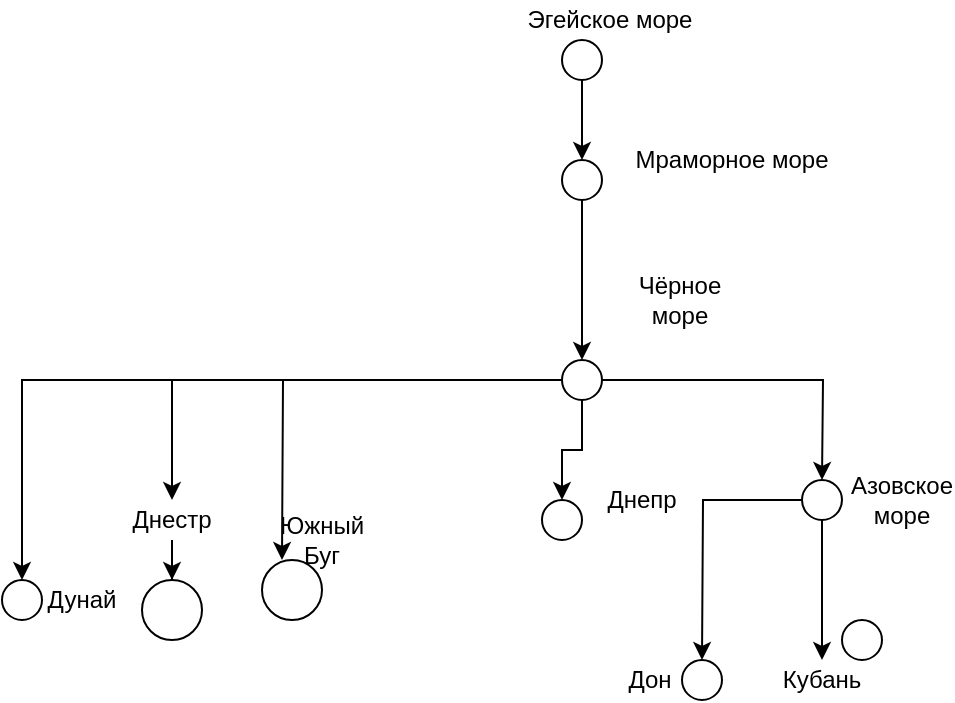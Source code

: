 <mxfile>
    <diagram id="GM7K7OcswheHJNGOjh1S" name="Page-1">
        <mxGraphModel dx="722" dy="485" grid="1" gridSize="10" guides="1" tooltips="1" connect="1" arrows="1" fold="1" page="1" pageScale="1" pageWidth="827" pageHeight="1169" math="0" shadow="0">
            <root>
                <mxCell id="0"/>
                <mxCell id="1" parent="0"/>
                <mxCell id="IStR7--GfUocLLkQiMT1-4" value="" style="edgeStyle=orthogonalEdgeStyle;rounded=0;orthogonalLoop=1;jettySize=auto;html=1;" parent="1" source="IStR7--GfUocLLkQiMT1-1" target="IStR7--GfUocLLkQiMT1-3" edge="1">
                    <mxGeometry relative="1" as="geometry"/>
                </mxCell>
                <mxCell id="IStR7--GfUocLLkQiMT1-1" value="" style="ellipse;whiteSpace=wrap;html=1;aspect=fixed;" parent="1" vertex="1">
                    <mxGeometry x="390" y="30" width="20" height="20" as="geometry"/>
                </mxCell>
                <mxCell id="IStR7--GfUocLLkQiMT1-2" value="Эгейское море" style="text;html=1;strokeColor=none;fillColor=none;align=center;verticalAlign=middle;whiteSpace=wrap;rounded=0;" parent="1" vertex="1">
                    <mxGeometry x="364" y="10" width="100" height="20" as="geometry"/>
                </mxCell>
                <mxCell id="IStR7--GfUocLLkQiMT1-7" value="" style="edgeStyle=orthogonalEdgeStyle;rounded=0;orthogonalLoop=1;jettySize=auto;html=1;" parent="1" source="IStR7--GfUocLLkQiMT1-3" target="IStR7--GfUocLLkQiMT1-6" edge="1">
                    <mxGeometry relative="1" as="geometry"/>
                </mxCell>
                <mxCell id="IStR7--GfUocLLkQiMT1-3" value="" style="ellipse;whiteSpace=wrap;html=1;aspect=fixed;" parent="1" vertex="1">
                    <mxGeometry x="390" y="90" width="20" height="20" as="geometry"/>
                </mxCell>
                <mxCell id="IStR7--GfUocLLkQiMT1-5" value="Мраморное море" style="text;html=1;strokeColor=none;fillColor=none;align=center;verticalAlign=middle;whiteSpace=wrap;rounded=0;" parent="1" vertex="1">
                    <mxGeometry x="410" y="80" width="130" height="20" as="geometry"/>
                </mxCell>
                <mxCell id="IStR7--GfUocLLkQiMT1-10" value="" style="edgeStyle=orthogonalEdgeStyle;rounded=0;orthogonalLoop=1;jettySize=auto;html=1;" parent="1" source="IStR7--GfUocLLkQiMT1-6" target="IStR7--GfUocLLkQiMT1-9" edge="1">
                    <mxGeometry relative="1" as="geometry"/>
                </mxCell>
                <mxCell id="IStR7--GfUocLLkQiMT1-13" value="" style="edgeStyle=orthogonalEdgeStyle;rounded=0;orthogonalLoop=1;jettySize=auto;html=1;" parent="1" source="IStR7--GfUocLLkQiMT1-15" target="IStR7--GfUocLLkQiMT1-14" edge="1">
                    <mxGeometry relative="1" as="geometry">
                        <mxPoint x="280" y="210" as="targetPoint"/>
                    </mxGeometry>
                </mxCell>
                <mxCell id="IStR7--GfUocLLkQiMT1-16" style="edgeStyle=orthogonalEdgeStyle;rounded=0;orthogonalLoop=1;jettySize=auto;html=1;" parent="1" source="IStR7--GfUocLLkQiMT1-6" edge="1">
                    <mxGeometry relative="1" as="geometry">
                        <mxPoint x="250" y="290" as="targetPoint"/>
                    </mxGeometry>
                </mxCell>
                <mxCell id="IStR7--GfUocLLkQiMT1-22" style="edgeStyle=orthogonalEdgeStyle;rounded=0;orthogonalLoop=1;jettySize=auto;html=1;" parent="1" source="IStR7--GfUocLLkQiMT1-6" edge="1">
                    <mxGeometry relative="1" as="geometry">
                        <mxPoint x="520" y="250" as="targetPoint"/>
                    </mxGeometry>
                </mxCell>
                <mxCell id="6" style="edgeStyle=orthogonalEdgeStyle;rounded=0;orthogonalLoop=1;jettySize=auto;html=1;entryX=0.5;entryY=0;entryDx=0;entryDy=0;" parent="1" source="IStR7--GfUocLLkQiMT1-6" target="IStR7--GfUocLLkQiMT1-20" edge="1">
                    <mxGeometry relative="1" as="geometry"/>
                </mxCell>
                <mxCell id="IStR7--GfUocLLkQiMT1-6" value="" style="ellipse;whiteSpace=wrap;html=1;aspect=fixed;" parent="1" vertex="1">
                    <mxGeometry x="390" y="190" width="20" height="20" as="geometry"/>
                </mxCell>
                <mxCell id="IStR7--GfUocLLkQiMT1-8" value="Чёрное море" style="text;html=1;strokeColor=none;fillColor=none;align=center;verticalAlign=middle;whiteSpace=wrap;rounded=0;" parent="1" vertex="1">
                    <mxGeometry x="414" y="150" width="70" height="20" as="geometry"/>
                </mxCell>
                <mxCell id="IStR7--GfUocLLkQiMT1-9" value="" style="ellipse;whiteSpace=wrap;html=1;aspect=fixed;" parent="1" vertex="1">
                    <mxGeometry x="110" y="300" width="20" height="20" as="geometry"/>
                </mxCell>
                <mxCell id="IStR7--GfUocLLkQiMT1-11" value="Дунай" style="text;html=1;strokeColor=none;fillColor=none;align=center;verticalAlign=middle;whiteSpace=wrap;rounded=0;" parent="1" vertex="1">
                    <mxGeometry x="130" y="300" width="40" height="20" as="geometry"/>
                </mxCell>
                <mxCell id="IStR7--GfUocLLkQiMT1-14" value="" style="ellipse;whiteSpace=wrap;html=1;aspect=fixed;" parent="1" vertex="1">
                    <mxGeometry x="180" y="300" width="30" height="30" as="geometry"/>
                </mxCell>
                <mxCell id="IStR7--GfUocLLkQiMT1-17" value="" style="ellipse;whiteSpace=wrap;html=1;aspect=fixed;" parent="1" vertex="1">
                    <mxGeometry x="240" y="290" width="30" height="30" as="geometry"/>
                </mxCell>
                <mxCell id="IStR7--GfUocLLkQiMT1-18" value="Южный Буг" style="text;html=1;strokeColor=none;fillColor=none;align=center;verticalAlign=middle;whiteSpace=wrap;rounded=0;" parent="1" vertex="1">
                    <mxGeometry x="250" y="270" width="40" height="20" as="geometry"/>
                </mxCell>
                <mxCell id="IStR7--GfUocLLkQiMT1-20" value="" style="ellipse;whiteSpace=wrap;html=1;aspect=fixed;" parent="1" vertex="1">
                    <mxGeometry x="380" y="260" width="20" height="20" as="geometry"/>
                </mxCell>
                <mxCell id="IStR7--GfUocLLkQiMT1-21" value="Днепр" style="text;html=1;strokeColor=none;fillColor=none;align=center;verticalAlign=middle;whiteSpace=wrap;rounded=0;" parent="1" vertex="1">
                    <mxGeometry x="410" y="250" width="40" height="20" as="geometry"/>
                </mxCell>
                <mxCell id="IStR7--GfUocLLkQiMT1-27" style="edgeStyle=orthogonalEdgeStyle;rounded=0;orthogonalLoop=1;jettySize=auto;html=1;" parent="1" source="IStR7--GfUocLLkQiMT1-24" target="IStR7--GfUocLLkQiMT1-28" edge="1">
                    <mxGeometry relative="1" as="geometry">
                        <mxPoint x="520" y="350" as="targetPoint"/>
                    </mxGeometry>
                </mxCell>
                <mxCell id="IStR7--GfUocLLkQiMT1-29" style="edgeStyle=orthogonalEdgeStyle;rounded=0;orthogonalLoop=1;jettySize=auto;html=1;" parent="1" source="IStR7--GfUocLLkQiMT1-24" edge="1">
                    <mxGeometry relative="1" as="geometry">
                        <mxPoint x="460" y="340" as="targetPoint"/>
                    </mxGeometry>
                </mxCell>
                <mxCell id="IStR7--GfUocLLkQiMT1-24" value="" style="ellipse;whiteSpace=wrap;html=1;aspect=fixed;" parent="1" vertex="1">
                    <mxGeometry x="510" y="250" width="20" height="20" as="geometry"/>
                </mxCell>
                <mxCell id="IStR7--GfUocLLkQiMT1-26" value="Азовское море" style="text;html=1;strokeColor=none;fillColor=none;align=center;verticalAlign=middle;whiteSpace=wrap;rounded=0;" parent="1" vertex="1">
                    <mxGeometry x="540" y="250" width="40" height="20" as="geometry"/>
                </mxCell>
                <mxCell id="IStR7--GfUocLLkQiMT1-28" value="Кубань" style="text;html=1;strokeColor=none;fillColor=none;align=center;verticalAlign=middle;whiteSpace=wrap;rounded=0;" parent="1" vertex="1">
                    <mxGeometry x="500" y="340" width="40" height="20" as="geometry"/>
                </mxCell>
                <mxCell id="IStR7--GfUocLLkQiMT1-30" value="" style="ellipse;whiteSpace=wrap;html=1;aspect=fixed;" parent="1" vertex="1">
                    <mxGeometry x="530" y="320" width="20" height="20" as="geometry"/>
                </mxCell>
                <mxCell id="IStR7--GfUocLLkQiMT1-31" value="" style="ellipse;whiteSpace=wrap;html=1;aspect=fixed;" parent="1" vertex="1">
                    <mxGeometry x="450" y="340" width="20" height="20" as="geometry"/>
                </mxCell>
                <mxCell id="IStR7--GfUocLLkQiMT1-32" value="Дон" style="text;html=1;strokeColor=none;fillColor=none;align=center;verticalAlign=middle;whiteSpace=wrap;rounded=0;" parent="1" vertex="1">
                    <mxGeometry x="414" y="340" width="40" height="20" as="geometry"/>
                </mxCell>
                <mxCell id="IStR7--GfUocLLkQiMT1-15" value="Днестр" style="text;html=1;strokeColor=none;fillColor=none;align=center;verticalAlign=middle;whiteSpace=wrap;rounded=0;" parent="1" vertex="1">
                    <mxGeometry x="175" y="260" width="40" height="20" as="geometry"/>
                </mxCell>
                <mxCell id="9" value="" style="edgeStyle=orthogonalEdgeStyle;rounded=0;orthogonalLoop=1;jettySize=auto;html=1;" parent="1" source="IStR7--GfUocLLkQiMT1-6" target="IStR7--GfUocLLkQiMT1-15" edge="1">
                    <mxGeometry relative="1" as="geometry">
                        <mxPoint x="195" y="300" as="targetPoint"/>
                        <mxPoint x="390" y="200" as="sourcePoint"/>
                    </mxGeometry>
                </mxCell>
            </root>
        </mxGraphModel>
    </diagram>
</mxfile>